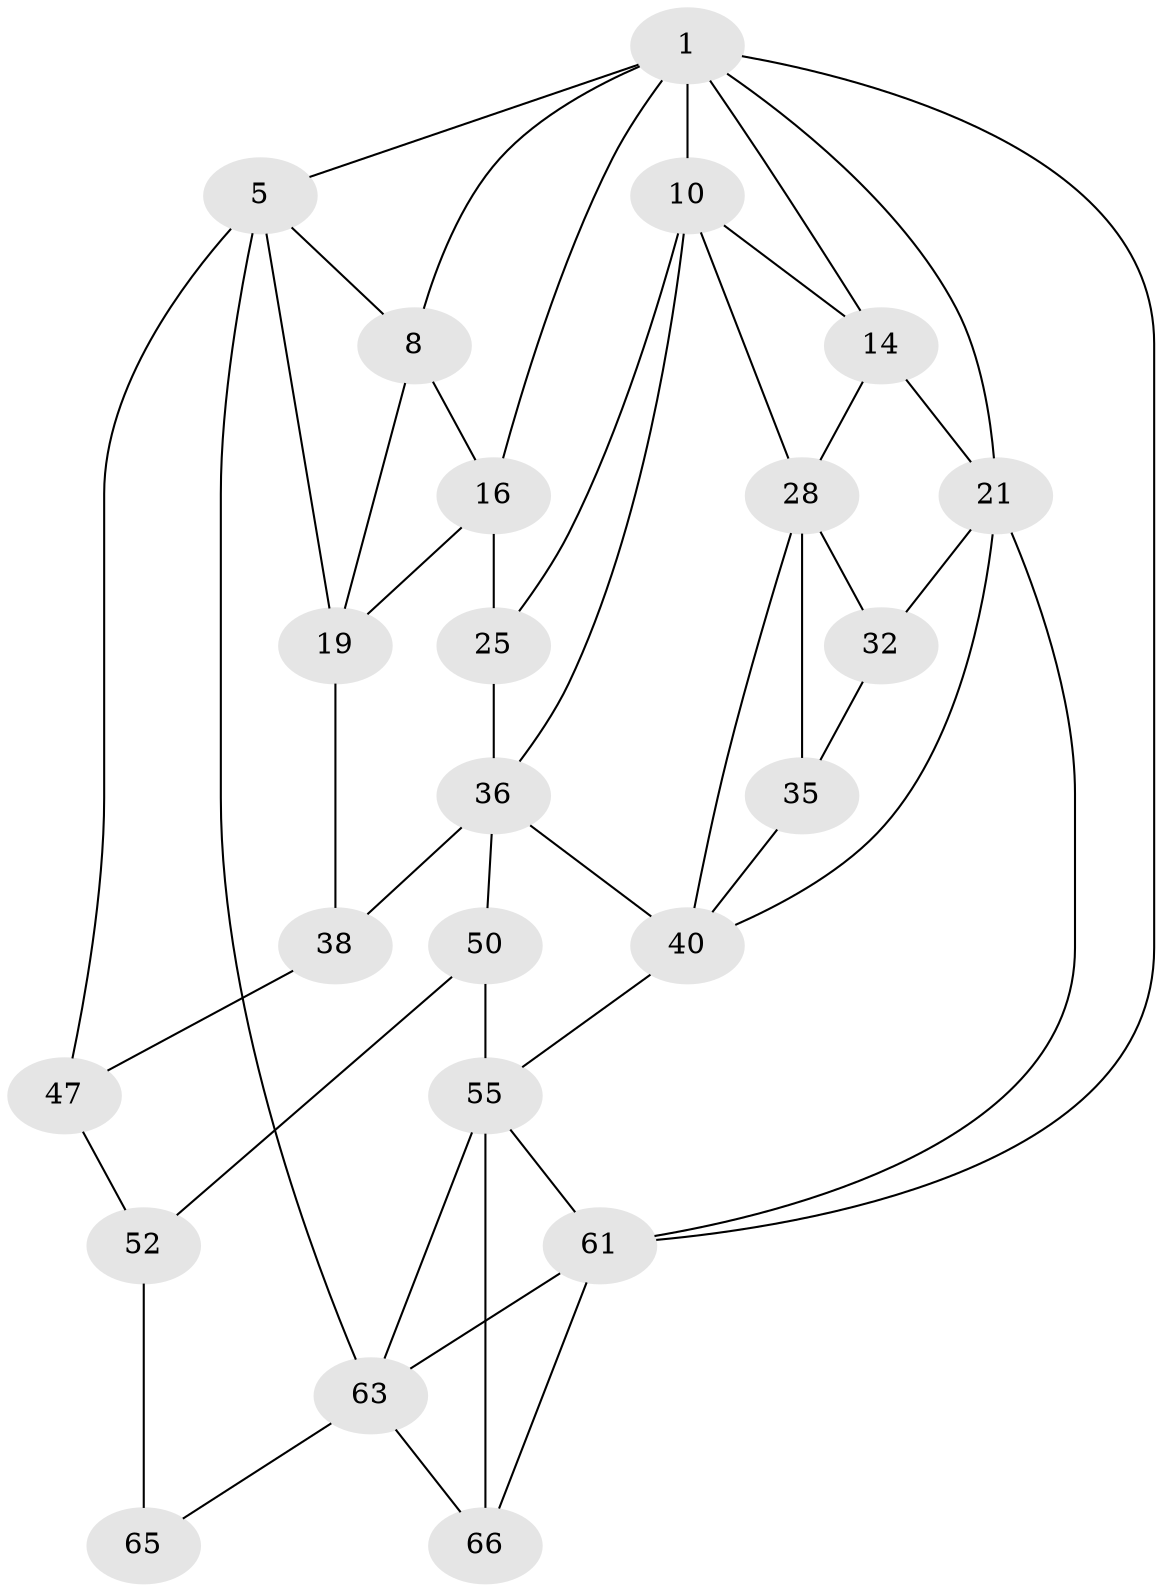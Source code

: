 // original degree distribution, {3: 0.028169014084507043, 5: 0.5633802816901409, 4: 0.22535211267605634, 6: 0.18309859154929578}
// Generated by graph-tools (version 1.1) at 2025/21/03/04/25 18:21:05]
// undirected, 23 vertices, 47 edges
graph export_dot {
graph [start="1"]
  node [color=gray90,style=filled];
  1 [pos="+0.3491292541225422+0",super="+2+7"];
  5 [pos="+0+0",super="+6+18+49"];
  8 [pos="+0.2398256219303787+0.19214371182252593",super="+17"];
  10 [pos="+0.5963559679046716+0.1155934431838811",super="+11"];
  14 [pos="+0.8444788707163263+0.17402999047714934",super="+15"];
  16 [pos="+0.312510874202453+0.23715857558554881",super="+23"];
  19 [pos="+0.22192705137567278+0.3710156094105231",super="+20+24"];
  21 [pos="+1+0.21134060599186905",super="+22+39"];
  25 [pos="+0.3940261695181267+0.3374717893896178",super="+27"];
  28 [pos="+0.7221533597226029+0.2632853297603102",super="+29"];
  32 [pos="+0.9551082298418375+0.3114093641920766",super="+33+34"];
  35 [pos="+0.8747035111995741+0.402352273388949"];
  36 [pos="+0.4416062722076681+0.6011219763048008",super="+37+42"];
  38 [pos="+0.27420828392350227+0.48553786637421276",super="+45"];
  40 [pos="+0.9390179200962286+0.556899953908694",super="+54+41"];
  47 [pos="+0+0.5274997721307196",super="+53+48"];
  50 [pos="+0.40031889220402683+0.6799117154274652",super="+51"];
  52 [pos="+0.1692112343854813+0.6852866382999899",super="+58"];
  55 [pos="+0.7191587032581731+0.704078899044889",super="+56"];
  61 [pos="+1+0.7734137486562589",super="+62"];
  63 [pos="+0.44418535182113456+0.8595690344567529",super="+68+64"];
  65 [pos="+0.22121248300932705+0.8890319322390925"];
  66 [pos="+0.7216542626368592+1"];
  1 -- 5;
  1 -- 21;
  1 -- 10 [weight=2];
  1 -- 61;
  1 -- 14;
  1 -- 8;
  1 -- 16;
  5 -- 8;
  5 -- 19;
  5 -- 63 [weight=2];
  5 -- 47;
  8 -- 16;
  8 -- 19;
  10 -- 36;
  10 -- 25 [weight=2];
  10 -- 28;
  10 -- 14;
  14 -- 21;
  14 -- 28;
  16 -- 25;
  16 -- 19;
  19 -- 38 [weight=2];
  21 -- 32;
  21 -- 40;
  21 -- 61;
  25 -- 36;
  28 -- 32;
  28 -- 35;
  28 -- 40;
  32 -- 35;
  35 -- 40;
  36 -- 50;
  36 -- 38;
  36 -- 40;
  38 -- 47 [weight=2];
  40 -- 55;
  47 -- 52 [weight=2];
  50 -- 52 [weight=2];
  50 -- 55;
  52 -- 65 [weight=2];
  55 -- 61;
  55 -- 63 [weight=2];
  55 -- 66;
  61 -- 63;
  61 -- 66;
  63 -- 66;
  63 -- 65;
}
